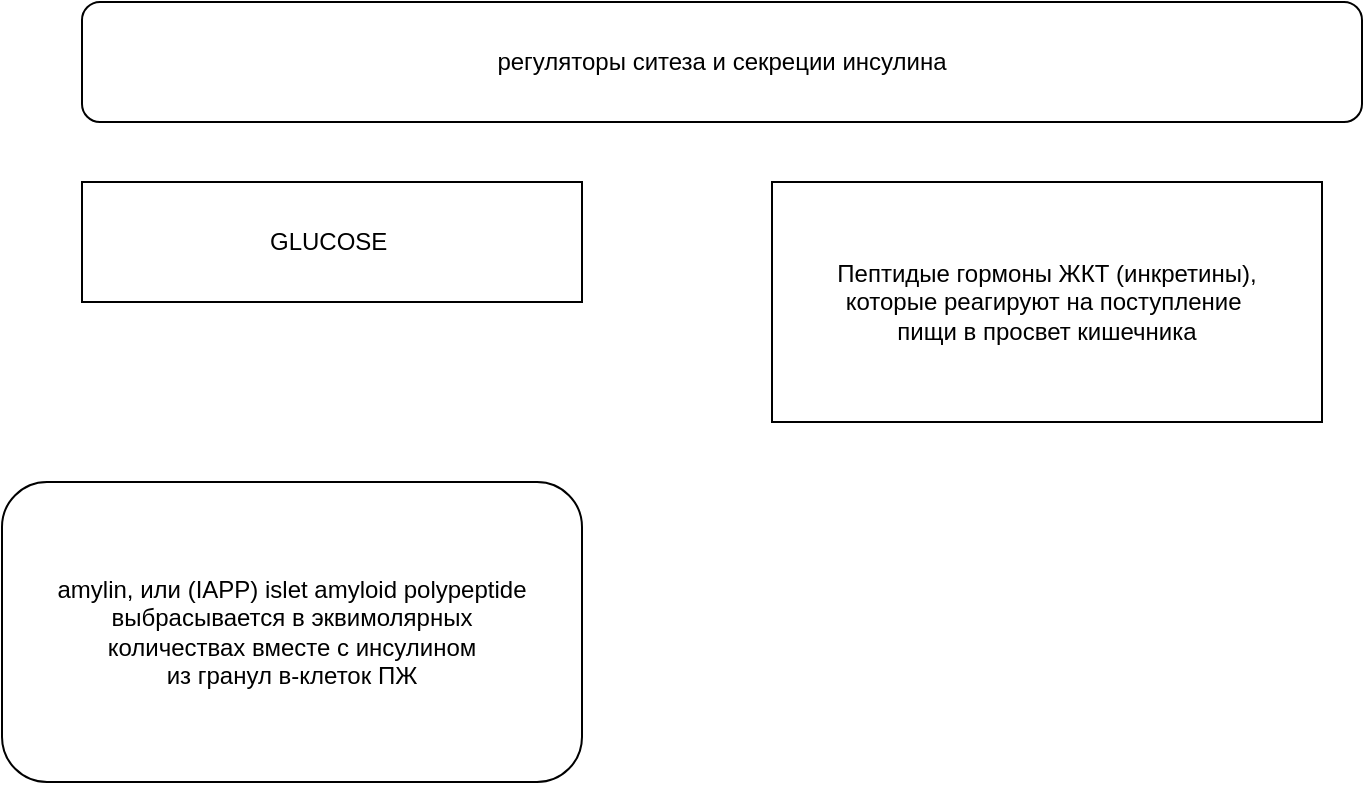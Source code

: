 <mxfile version="24.7.17">
  <diagram name="Page-1" id="HL4X7YWNVFFhGxuzqpKl">
    <mxGraphModel dx="1073" dy="586" grid="1" gridSize="10" guides="1" tooltips="1" connect="1" arrows="1" fold="1" page="1" pageScale="1" pageWidth="850" pageHeight="1100" math="0" shadow="0">
      <root>
        <mxCell id="0" />
        <mxCell id="1" parent="0" />
        <mxCell id="dMDlw6WgHVoqJ0Yb6kXA-2" value="amylin, или&amp;nbsp;&lt;span style=&quot;background-color: initial;&quot;&gt;(IAPP)&amp;nbsp;&lt;/span&gt;&lt;span style=&quot;background-color: initial;&quot;&gt;islet amyloid polypeptide&lt;/span&gt;&lt;div&gt;выбрасывается в эквимолярных&lt;/div&gt;&lt;div&gt;количествах вместе с инсулином&lt;/div&gt;&lt;div&gt;из гранул в-клеток ПЖ&lt;/div&gt;" style="rounded=1;whiteSpace=wrap;html=1;" vertex="1" parent="1">
          <mxGeometry x="40" y="260" width="290" height="150" as="geometry" />
        </mxCell>
        <mxCell id="dMDlw6WgHVoqJ0Yb6kXA-3" value="регуляторы ситеза и секреции инсулина" style="rounded=1;whiteSpace=wrap;html=1;" vertex="1" parent="1">
          <mxGeometry x="80" y="20" width="640" height="60" as="geometry" />
        </mxCell>
        <mxCell id="dMDlw6WgHVoqJ0Yb6kXA-4" value="GLUCOSE&amp;nbsp;" style="whiteSpace=wrap;html=1;" vertex="1" parent="1">
          <mxGeometry x="80" y="110" width="250" height="60" as="geometry" />
        </mxCell>
        <mxCell id="dMDlw6WgHVoqJ0Yb6kXA-5" value="Пептидые гормоны ЖКТ (инкретины),&lt;div&gt;которые реагируют на поступление&amp;nbsp;&lt;/div&gt;&lt;div&gt;пищи в просвет кишечника&lt;/div&gt;" style="whiteSpace=wrap;html=1;" vertex="1" parent="1">
          <mxGeometry x="425" y="110" width="275" height="120" as="geometry" />
        </mxCell>
      </root>
    </mxGraphModel>
  </diagram>
</mxfile>
